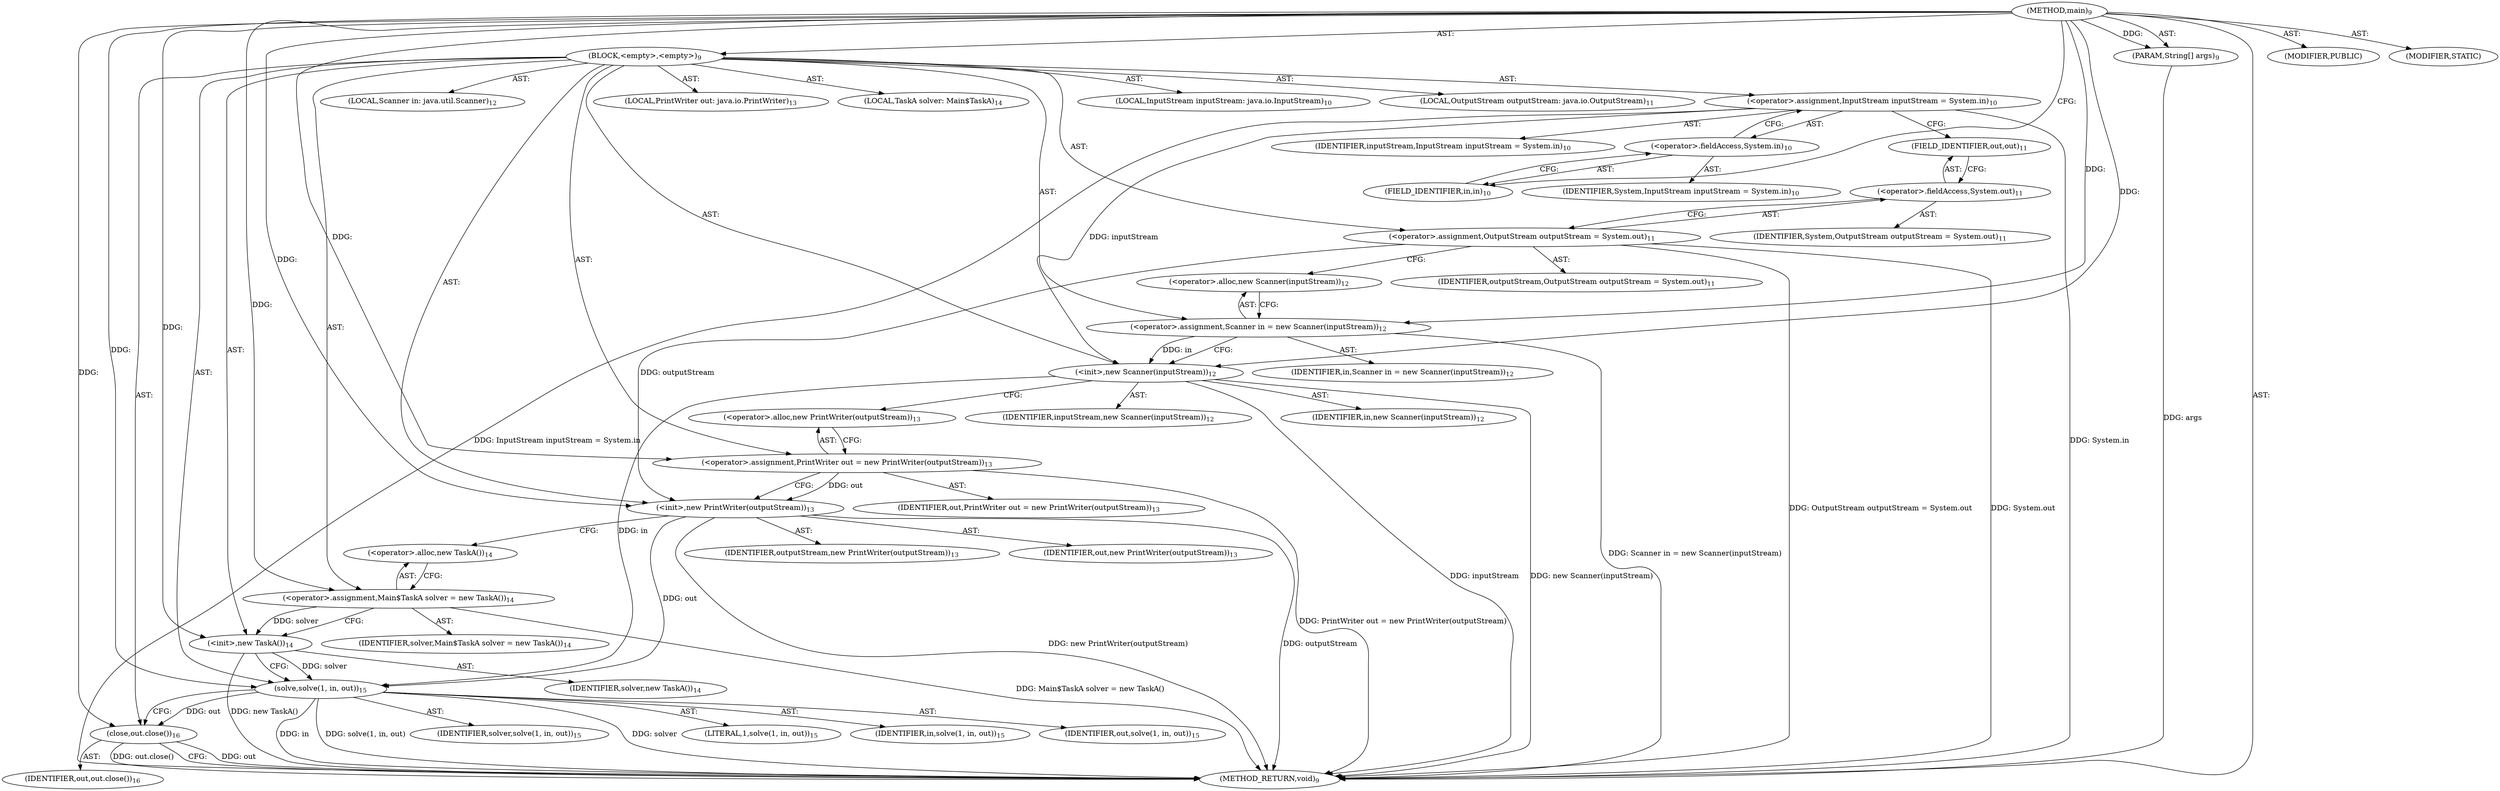 digraph "main" {  
"36" [label = <(METHOD,main)<SUB>9</SUB>> ]
"37" [label = <(PARAM,String[] args)<SUB>9</SUB>> ]
"38" [label = <(BLOCK,&lt;empty&gt;,&lt;empty&gt;)<SUB>9</SUB>> ]
"39" [label = <(LOCAL,InputStream inputStream: java.io.InputStream)<SUB>10</SUB>> ]
"40" [label = <(&lt;operator&gt;.assignment,InputStream inputStream = System.in)<SUB>10</SUB>> ]
"41" [label = <(IDENTIFIER,inputStream,InputStream inputStream = System.in)<SUB>10</SUB>> ]
"42" [label = <(&lt;operator&gt;.fieldAccess,System.in)<SUB>10</SUB>> ]
"43" [label = <(IDENTIFIER,System,InputStream inputStream = System.in)<SUB>10</SUB>> ]
"44" [label = <(FIELD_IDENTIFIER,in,in)<SUB>10</SUB>> ]
"45" [label = <(LOCAL,OutputStream outputStream: java.io.OutputStream)<SUB>11</SUB>> ]
"46" [label = <(&lt;operator&gt;.assignment,OutputStream outputStream = System.out)<SUB>11</SUB>> ]
"47" [label = <(IDENTIFIER,outputStream,OutputStream outputStream = System.out)<SUB>11</SUB>> ]
"48" [label = <(&lt;operator&gt;.fieldAccess,System.out)<SUB>11</SUB>> ]
"49" [label = <(IDENTIFIER,System,OutputStream outputStream = System.out)<SUB>11</SUB>> ]
"50" [label = <(FIELD_IDENTIFIER,out,out)<SUB>11</SUB>> ]
"4" [label = <(LOCAL,Scanner in: java.util.Scanner)<SUB>12</SUB>> ]
"51" [label = <(&lt;operator&gt;.assignment,Scanner in = new Scanner(inputStream))<SUB>12</SUB>> ]
"52" [label = <(IDENTIFIER,in,Scanner in = new Scanner(inputStream))<SUB>12</SUB>> ]
"53" [label = <(&lt;operator&gt;.alloc,new Scanner(inputStream))<SUB>12</SUB>> ]
"54" [label = <(&lt;init&gt;,new Scanner(inputStream))<SUB>12</SUB>> ]
"3" [label = <(IDENTIFIER,in,new Scanner(inputStream))<SUB>12</SUB>> ]
"55" [label = <(IDENTIFIER,inputStream,new Scanner(inputStream))<SUB>12</SUB>> ]
"6" [label = <(LOCAL,PrintWriter out: java.io.PrintWriter)<SUB>13</SUB>> ]
"56" [label = <(&lt;operator&gt;.assignment,PrintWriter out = new PrintWriter(outputStream))<SUB>13</SUB>> ]
"57" [label = <(IDENTIFIER,out,PrintWriter out = new PrintWriter(outputStream))<SUB>13</SUB>> ]
"58" [label = <(&lt;operator&gt;.alloc,new PrintWriter(outputStream))<SUB>13</SUB>> ]
"59" [label = <(&lt;init&gt;,new PrintWriter(outputStream))<SUB>13</SUB>> ]
"5" [label = <(IDENTIFIER,out,new PrintWriter(outputStream))<SUB>13</SUB>> ]
"60" [label = <(IDENTIFIER,outputStream,new PrintWriter(outputStream))<SUB>13</SUB>> ]
"8" [label = <(LOCAL,TaskA solver: Main$TaskA)<SUB>14</SUB>> ]
"61" [label = <(&lt;operator&gt;.assignment,Main$TaskA solver = new TaskA())<SUB>14</SUB>> ]
"62" [label = <(IDENTIFIER,solver,Main$TaskA solver = new TaskA())<SUB>14</SUB>> ]
"63" [label = <(&lt;operator&gt;.alloc,new TaskA())<SUB>14</SUB>> ]
"64" [label = <(&lt;init&gt;,new TaskA())<SUB>14</SUB>> ]
"7" [label = <(IDENTIFIER,solver,new TaskA())<SUB>14</SUB>> ]
"65" [label = <(solve,solve(1, in, out))<SUB>15</SUB>> ]
"66" [label = <(IDENTIFIER,solver,solve(1, in, out))<SUB>15</SUB>> ]
"67" [label = <(LITERAL,1,solve(1, in, out))<SUB>15</SUB>> ]
"68" [label = <(IDENTIFIER,in,solve(1, in, out))<SUB>15</SUB>> ]
"69" [label = <(IDENTIFIER,out,solve(1, in, out))<SUB>15</SUB>> ]
"70" [label = <(close,out.close())<SUB>16</SUB>> ]
"71" [label = <(IDENTIFIER,out,out.close())<SUB>16</SUB>> ]
"72" [label = <(MODIFIER,PUBLIC)> ]
"73" [label = <(MODIFIER,STATIC)> ]
"74" [label = <(METHOD_RETURN,void)<SUB>9</SUB>> ]
  "36" -> "37"  [ label = "AST: "] 
  "36" -> "38"  [ label = "AST: "] 
  "36" -> "72"  [ label = "AST: "] 
  "36" -> "73"  [ label = "AST: "] 
  "36" -> "74"  [ label = "AST: "] 
  "38" -> "39"  [ label = "AST: "] 
  "38" -> "40"  [ label = "AST: "] 
  "38" -> "45"  [ label = "AST: "] 
  "38" -> "46"  [ label = "AST: "] 
  "38" -> "4"  [ label = "AST: "] 
  "38" -> "51"  [ label = "AST: "] 
  "38" -> "54"  [ label = "AST: "] 
  "38" -> "6"  [ label = "AST: "] 
  "38" -> "56"  [ label = "AST: "] 
  "38" -> "59"  [ label = "AST: "] 
  "38" -> "8"  [ label = "AST: "] 
  "38" -> "61"  [ label = "AST: "] 
  "38" -> "64"  [ label = "AST: "] 
  "38" -> "65"  [ label = "AST: "] 
  "38" -> "70"  [ label = "AST: "] 
  "40" -> "41"  [ label = "AST: "] 
  "40" -> "42"  [ label = "AST: "] 
  "42" -> "43"  [ label = "AST: "] 
  "42" -> "44"  [ label = "AST: "] 
  "46" -> "47"  [ label = "AST: "] 
  "46" -> "48"  [ label = "AST: "] 
  "48" -> "49"  [ label = "AST: "] 
  "48" -> "50"  [ label = "AST: "] 
  "51" -> "52"  [ label = "AST: "] 
  "51" -> "53"  [ label = "AST: "] 
  "54" -> "3"  [ label = "AST: "] 
  "54" -> "55"  [ label = "AST: "] 
  "56" -> "57"  [ label = "AST: "] 
  "56" -> "58"  [ label = "AST: "] 
  "59" -> "5"  [ label = "AST: "] 
  "59" -> "60"  [ label = "AST: "] 
  "61" -> "62"  [ label = "AST: "] 
  "61" -> "63"  [ label = "AST: "] 
  "64" -> "7"  [ label = "AST: "] 
  "65" -> "66"  [ label = "AST: "] 
  "65" -> "67"  [ label = "AST: "] 
  "65" -> "68"  [ label = "AST: "] 
  "65" -> "69"  [ label = "AST: "] 
  "70" -> "71"  [ label = "AST: "] 
  "40" -> "50"  [ label = "CFG: "] 
  "46" -> "53"  [ label = "CFG: "] 
  "51" -> "54"  [ label = "CFG: "] 
  "54" -> "58"  [ label = "CFG: "] 
  "56" -> "59"  [ label = "CFG: "] 
  "59" -> "63"  [ label = "CFG: "] 
  "61" -> "64"  [ label = "CFG: "] 
  "64" -> "65"  [ label = "CFG: "] 
  "65" -> "70"  [ label = "CFG: "] 
  "70" -> "74"  [ label = "CFG: "] 
  "42" -> "40"  [ label = "CFG: "] 
  "48" -> "46"  [ label = "CFG: "] 
  "53" -> "51"  [ label = "CFG: "] 
  "58" -> "56"  [ label = "CFG: "] 
  "63" -> "61"  [ label = "CFG: "] 
  "44" -> "42"  [ label = "CFG: "] 
  "50" -> "48"  [ label = "CFG: "] 
  "36" -> "44"  [ label = "CFG: "] 
  "37" -> "74"  [ label = "DDG: args"] 
  "40" -> "74"  [ label = "DDG: System.in"] 
  "40" -> "74"  [ label = "DDG: InputStream inputStream = System.in"] 
  "46" -> "74"  [ label = "DDG: System.out"] 
  "46" -> "74"  [ label = "DDG: OutputStream outputStream = System.out"] 
  "51" -> "74"  [ label = "DDG: Scanner in = new Scanner(inputStream)"] 
  "54" -> "74"  [ label = "DDG: inputStream"] 
  "54" -> "74"  [ label = "DDG: new Scanner(inputStream)"] 
  "56" -> "74"  [ label = "DDG: PrintWriter out = new PrintWriter(outputStream)"] 
  "59" -> "74"  [ label = "DDG: outputStream"] 
  "59" -> "74"  [ label = "DDG: new PrintWriter(outputStream)"] 
  "61" -> "74"  [ label = "DDG: Main$TaskA solver = new TaskA()"] 
  "64" -> "74"  [ label = "DDG: new TaskA()"] 
  "65" -> "74"  [ label = "DDG: solver"] 
  "65" -> "74"  [ label = "DDG: in"] 
  "65" -> "74"  [ label = "DDG: solve(1, in, out)"] 
  "70" -> "74"  [ label = "DDG: out"] 
  "70" -> "74"  [ label = "DDG: out.close()"] 
  "36" -> "37"  [ label = "DDG: "] 
  "36" -> "51"  [ label = "DDG: "] 
  "36" -> "56"  [ label = "DDG: "] 
  "36" -> "61"  [ label = "DDG: "] 
  "51" -> "54"  [ label = "DDG: in"] 
  "36" -> "54"  [ label = "DDG: "] 
  "40" -> "54"  [ label = "DDG: inputStream"] 
  "56" -> "59"  [ label = "DDG: out"] 
  "36" -> "59"  [ label = "DDG: "] 
  "46" -> "59"  [ label = "DDG: outputStream"] 
  "61" -> "64"  [ label = "DDG: solver"] 
  "36" -> "64"  [ label = "DDG: "] 
  "64" -> "65"  [ label = "DDG: solver"] 
  "36" -> "65"  [ label = "DDG: "] 
  "54" -> "65"  [ label = "DDG: in"] 
  "59" -> "65"  [ label = "DDG: out"] 
  "65" -> "70"  [ label = "DDG: out"] 
  "36" -> "70"  [ label = "DDG: "] 
}
